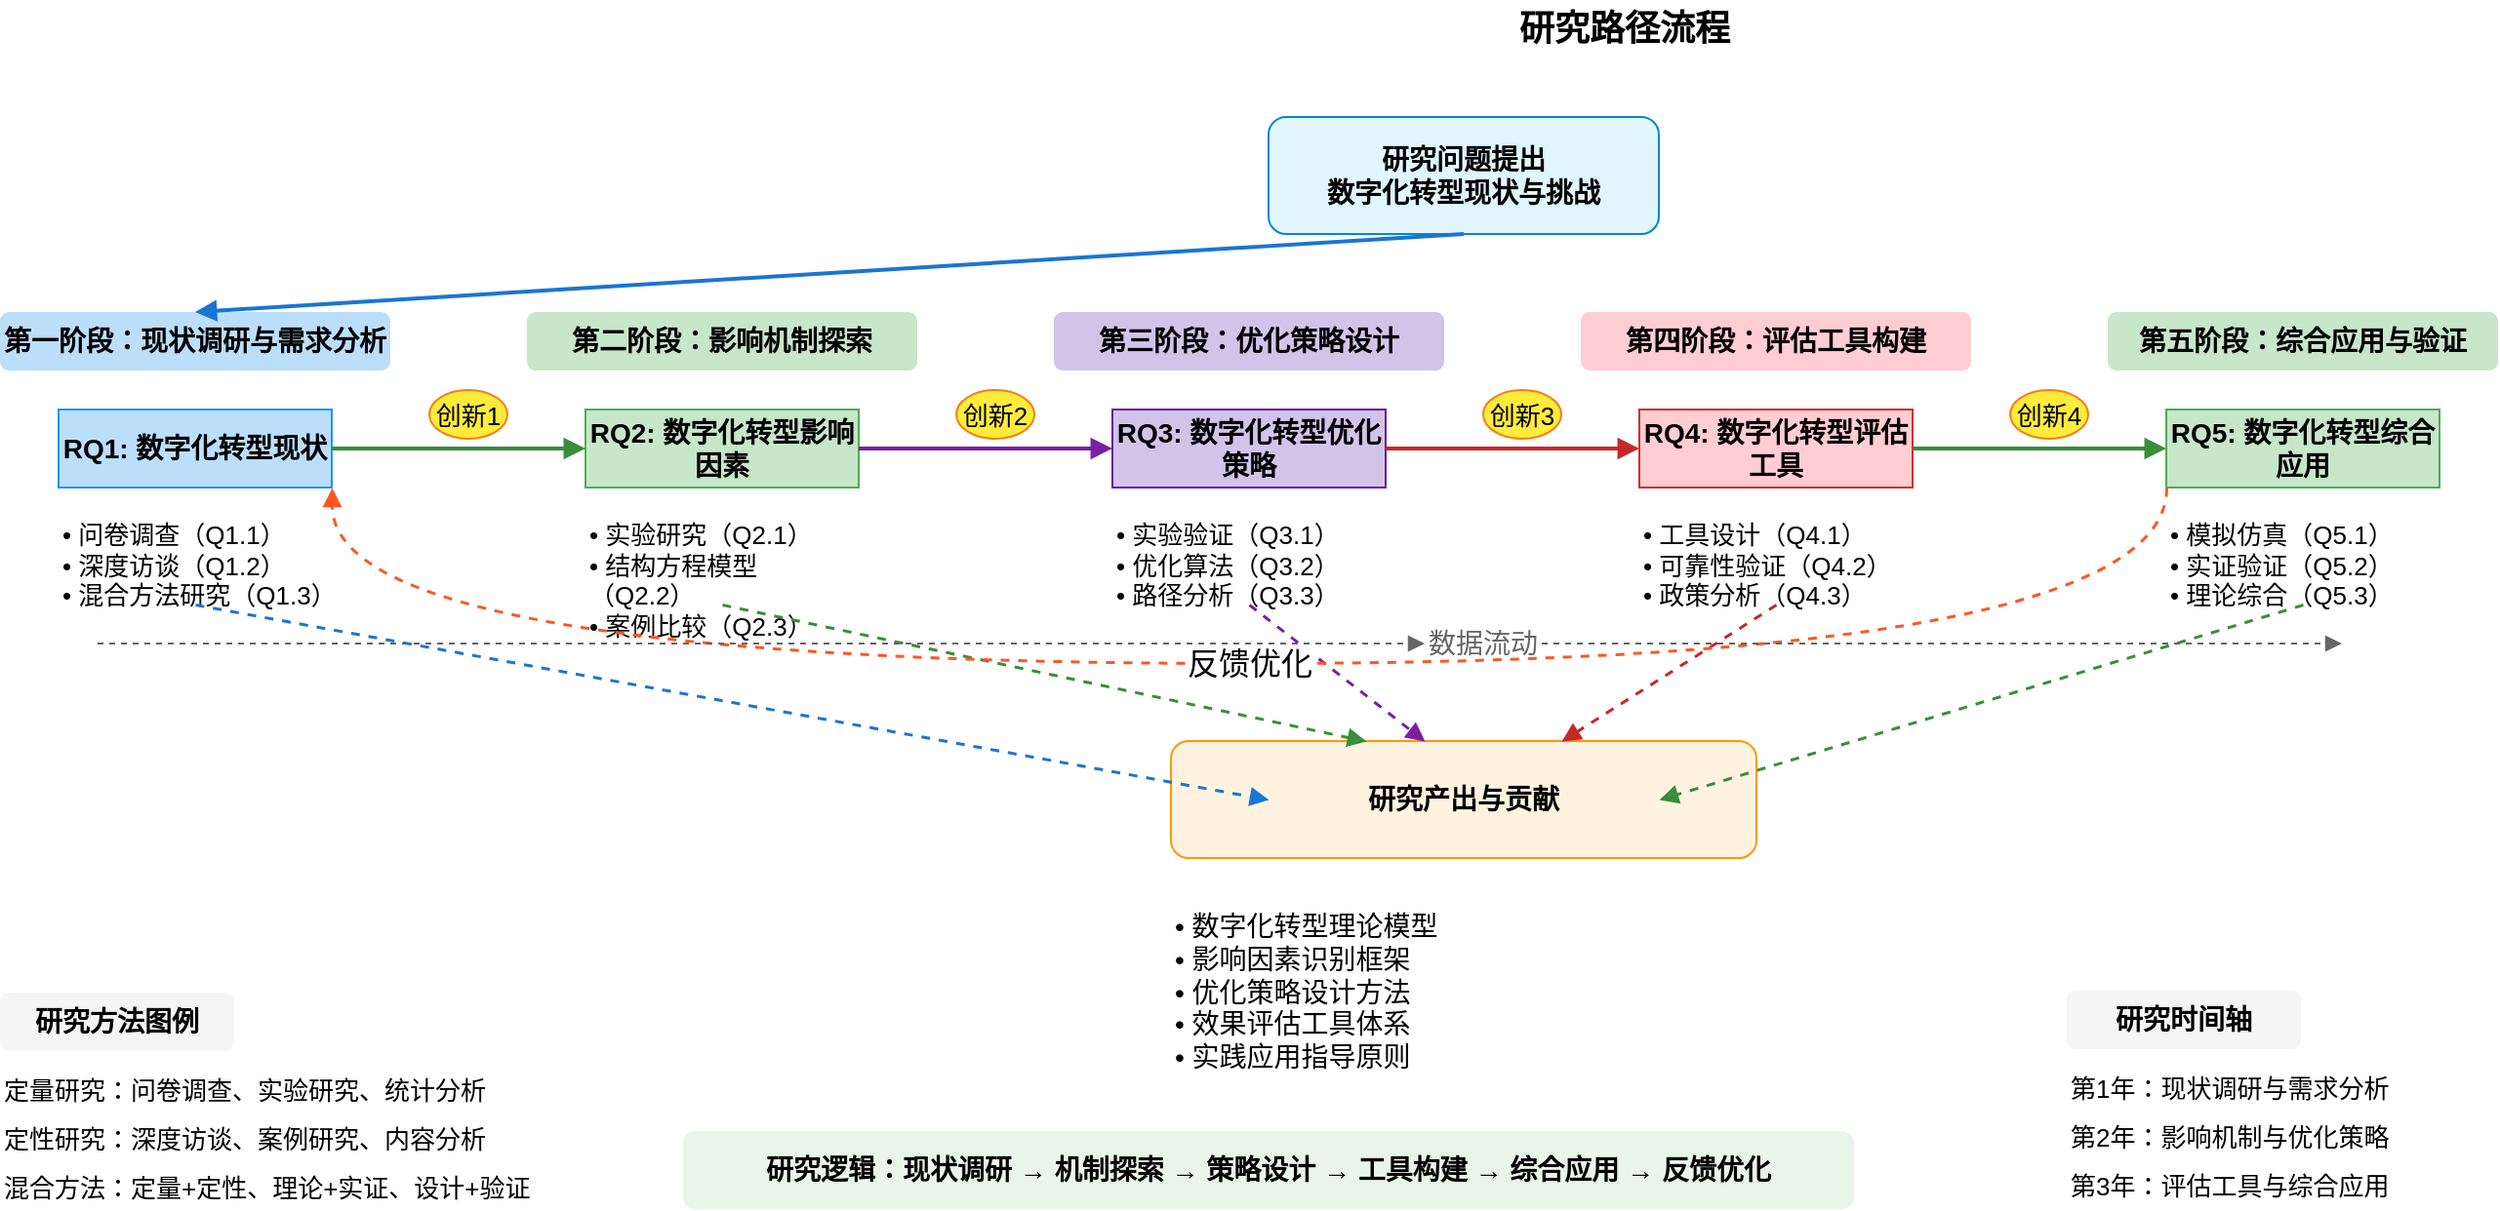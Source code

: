 <mxfile version="28.1.0">
  <diagram name="Page-1" id="diagram-1">
    <mxGraphModel dx="1420" dy="743" grid="1" gridSize="10" guides="1" tooltips="1" connect="1" arrows="1" fold="1" page="1" pageScale="1" pageWidth="1600" pageHeight="1200" background="#ffffff" math="0" shadow="0">
      <root>
        <mxCell id="0" />
        <mxCell id="1" parent="0" />
        <mxCell id="title" value="&amp;nbsp;研究路径流程" style="text;html=1;strokeColor=none;fillColor=none;align=center;verticalAlign=middle;whiteSpace=wrap;rounded=0;fontSize=18;fontStyle=1;" parent="1" vertex="1">
          <mxGeometry x="750" y="20" width="260" height="30" as="geometry" />
        </mxCell>
        <mxCell id="research-start" value="研究问题提出&#xa;数字化转型现状与挑战" style="rounded=1;whiteSpace=wrap;html=1;fillColor=#e1f5fe;strokeColor=#0288d1;fontSize=14;fontStyle=1;" parent="1" vertex="1">
          <mxGeometry x="700" y="80" width="200" height="60" as="geometry" />
        </mxCell>
        <mxCell id="stage1-title" value="第一阶段：现状调研与需求分析" style="text;html=1;strokeColor=none;fillColor=#bbdefb;align=center;verticalAlign=middle;whiteSpace=wrap;rounded=1;fontSize=14;fontStyle=1;" parent="1" vertex="1">
          <mxGeometry x="50" y="180" width="200" height="30" as="geometry" />
        </mxCell>
        <mxCell id="q1-box" value="RQ1: 数字化转型现状" style="rounded=0;whiteSpace=wrap;html=1;fillColor=#bbdefb;strokeColor=#2196f3;fontSize=14;fontStyle=1;" parent="1" vertex="1">
          <mxGeometry x="80" y="230" width="140" height="40" as="geometry" />
        </mxCell>
        <mxCell id="q1-methods" value="• 问卷调查（Q1.1）&#xa;• 深度访谈（Q1.2）&#xa;• 混合方法研究（Q1.3）" style="text;html=1;strokeColor=none;fillColor=none;align=left;verticalAlign=top;whiteSpace=wrap;rounded=0;fontSize=13;" parent="1" vertex="1">
          <mxGeometry x="80" y="280" width="140" height="50" as="geometry" />
        </mxCell>
        <mxCell id="stage2-title" value="第二阶段：影响机制探索" style="text;html=1;strokeColor=none;fillColor=#c8e6c9;align=center;verticalAlign=middle;whiteSpace=wrap;rounded=1;fontSize=14;fontStyle=1;" parent="1" vertex="1">
          <mxGeometry x="320" y="180" width="200" height="30" as="geometry" />
        </mxCell>
        <mxCell id="q2-box" value="RQ2: 数字化转型影响因素" style="rounded=0;whiteSpace=wrap;html=1;fillColor=#c8e6c9;strokeColor=#4caf50;fontSize=14;fontStyle=1;" parent="1" vertex="1">
          <mxGeometry x="350" y="230" width="140" height="40" as="geometry" />
        </mxCell>
        <mxCell id="q2-methods" value="• 实验研究（Q2.1）&#xa;• 结构方程模型（Q2.2）&#xa;• 案例比较（Q2.3）" style="text;html=1;strokeColor=none;fillColor=none;align=left;verticalAlign=top;whiteSpace=wrap;rounded=0;fontSize=13;" parent="1" vertex="1">
          <mxGeometry x="350" y="280" width="140" height="50" as="geometry" />
        </mxCell>
        <mxCell id="stage3-title" value="第三阶段：优化策略设计" style="text;html=1;strokeColor=none;fillColor=#d1c4e9;align=center;verticalAlign=middle;whiteSpace=wrap;rounded=1;fontSize=14;fontStyle=1;" parent="1" vertex="1">
          <mxGeometry x="590" y="180" width="200" height="30" as="geometry" />
        </mxCell>
        <mxCell id="q3-box" value="RQ3: 数字化转型优化策略" style="rounded=0;whiteSpace=wrap;html=1;fillColor=#d1c4e9;strokeColor=#6a1b9a;fontSize=14;fontStyle=1;" parent="1" vertex="1">
          <mxGeometry x="620" y="230" width="140" height="40" as="geometry" />
        </mxCell>
        <mxCell id="q3-methods" value="• 实验验证（Q3.1）&#xa;• 优化算法（Q3.2）&#xa;• 路径分析（Q3.3）" style="text;html=1;strokeColor=none;fillColor=none;align=left;verticalAlign=top;whiteSpace=wrap;rounded=0;fontSize=13;" parent="1" vertex="1">
          <mxGeometry x="620" y="280" width="140" height="50" as="geometry" />
        </mxCell>
        <mxCell id="stage4-title" value="第四阶段：评估工具构建" style="text;html=1;strokeColor=none;fillColor=#ffcdd2;align=center;verticalAlign=middle;whiteSpace=wrap;rounded=1;fontSize=14;fontStyle=1;" parent="1" vertex="1">
          <mxGeometry x="860" y="180" width="200" height="30" as="geometry" />
        </mxCell>
        <mxCell id="q4-box" value="RQ4: 数字化转型评估工具" style="rounded=0;whiteSpace=wrap;html=1;fillColor=#ffcdd2;strokeColor=#d32f2f;fontSize=14;fontStyle=1;" parent="1" vertex="1">
          <mxGeometry x="890" y="230" width="140" height="40" as="geometry" />
        </mxCell>
        <mxCell id="q4-methods" value="• 工具设计（Q4.1）&#xa;• 可靠性验证（Q4.2）&#xa;• 政策分析（Q4.3）" style="text;html=1;strokeColor=none;fillColor=none;align=left;verticalAlign=top;whiteSpace=wrap;rounded=0;fontSize=13;" parent="1" vertex="1">
          <mxGeometry x="890" y="280" width="140" height="50" as="geometry" />
        </mxCell>
        <mxCell id="stage5-title" value="第五阶段：综合应用与验证" style="text;html=1;strokeColor=none;fillColor=#c8e6c9;align=center;verticalAlign=middle;whiteSpace=wrap;rounded=1;fontSize=14;fontStyle=1;" parent="1" vertex="1">
          <mxGeometry x="1130" y="180" width="200" height="30" as="geometry" />
        </mxCell>
        <mxCell id="q5-box" value="RQ5: 数字化转型综合应用" style="rounded=0;whiteSpace=wrap;html=1;fillColor=#c8e6c9;strokeColor=#4caf50;fontSize=14;fontStyle=1;" parent="1" vertex="1">
          <mxGeometry x="1160" y="230" width="140" height="40" as="geometry" />
        </mxCell>
        <mxCell id="q5-methods" value="• 模拟仿真（Q5.1）&#xa;• 实证验证（Q5.2）&#xa;• 理论综合（Q5.3）" style="text;html=1;strokeColor=none;fillColor=none;align=left;verticalAlign=top;whiteSpace=wrap;rounded=0;fontSize=13;" parent="1" vertex="1">
          <mxGeometry x="1160" y="280" width="140" height="50" as="geometry" />
        </mxCell>
        <mxCell id="final-outputs" value="研究产出与贡献" style="rounded=1;whiteSpace=wrap;html=1;fillColor=#fff3e0;strokeColor=#ff9800;fontSize=14;fontStyle=1;" parent="1" vertex="1">
          <mxGeometry x="650" y="400" width="300" height="60" as="geometry" />
        </mxCell>
        <mxCell id="output-details" value="• 数字化转型理论模型&#xa;• 影响因素识别框架&#xa;• 优化策略设计方法&#xa;• 效果评估工具体系&#xa;• 实践应用指导原则" style="text;html=1;strokeColor=none;fillColor=none;align=left;verticalAlign=top;whiteSpace=wrap;rounded=0;fontSize=14;" parent="1" vertex="1">
          <mxGeometry x="650" y="480" width="300" height="80" as="geometry" />
        </mxCell>
        <mxCell id="arrow-start-to-stage1" value="" style="endArrow=block;html=1;rounded=0;strokeWidth=2;strokeColor=#1976d2;" parent="1" edge="1">
          <mxGeometry width="50" height="50" relative="1" as="geometry">
            <mxPoint x="800" y="140" as="sourcePoint" />
            <mxPoint x="150" y="180" as="targetPoint" />
          </mxGeometry>
        </mxCell>
        <mxCell id="arrow-stage1-to-stage2" value="" style="endArrow=block;html=1;rounded=0;strokeWidth=2;strokeColor=#388e3c;" parent="1" edge="1">
          <mxGeometry width="50" height="50" relative="1" as="geometry">
            <mxPoint x="220" y="250" as="sourcePoint" />
            <mxPoint x="350" y="250" as="targetPoint" />
          </mxGeometry>
        </mxCell>
        <mxCell id="arrow-stage2-to-stage3" value="" style="endArrow=block;html=1;rounded=0;strokeWidth=2;strokeColor=#7b1fa2;" parent="1" edge="1">
          <mxGeometry width="50" height="50" relative="1" as="geometry">
            <mxPoint x="490" y="250" as="sourcePoint" />
            <mxPoint x="620" y="250" as="targetPoint" />
          </mxGeometry>
        </mxCell>
        <mxCell id="arrow-stage3-to-stage4" value="" style="endArrow=block;html=1;rounded=0;strokeWidth=2;strokeColor=#c62828;" parent="1" edge="1">
          <mxGeometry width="50" height="50" relative="1" as="geometry">
            <mxPoint x="760" y="250" as="sourcePoint" />
            <mxPoint x="890" y="250" as="targetPoint" />
          </mxGeometry>
        </mxCell>
        <mxCell id="arrow-stage4-to-stage5" value="" style="endArrow=block;html=1;rounded=0;strokeWidth=2;strokeColor=#388e3c;" parent="1" edge="1">
          <mxGeometry width="50" height="50" relative="1" as="geometry">
            <mxPoint x="1030" y="250" as="sourcePoint" />
            <mxPoint x="1160" y="250" as="targetPoint" />
          </mxGeometry>
        </mxCell>
        <mxCell id="arrow-stage1-to-output" value="" style="endArrow=block;html=1;rounded=0;strokeWidth=1.5;strokeColor=#1976d2;dashed=1;" parent="1" edge="1">
          <mxGeometry width="50" height="50" relative="1" as="geometry">
            <mxPoint x="150" y="330" as="sourcePoint" />
            <mxPoint x="700" y="430" as="targetPoint" />
          </mxGeometry>
        </mxCell>
        <mxCell id="arrow-stage2-to-output" value="" style="endArrow=block;html=1;rounded=0;strokeWidth=1.5;strokeColor=#388e3c;dashed=1;" parent="1" edge="1">
          <mxGeometry width="50" height="50" relative="1" as="geometry">
            <mxPoint x="420" y="330" as="sourcePoint" />
            <mxPoint x="750" y="400" as="targetPoint" />
          </mxGeometry>
        </mxCell>
        <mxCell id="arrow-stage3-to-output" value="" style="endArrow=block;html=1;rounded=0;strokeWidth=1.5;strokeColor=#7b1fa2;dashed=1;" parent="1" edge="1">
          <mxGeometry width="50" height="50" relative="1" as="geometry">
            <mxPoint x="690" y="330" as="sourcePoint" />
            <mxPoint x="780" y="400" as="targetPoint" />
          </mxGeometry>
        </mxCell>
        <mxCell id="arrow-stage4-to-output" value="" style="endArrow=block;html=1;rounded=0;strokeWidth=1.5;strokeColor=#c62828;dashed=1;" parent="1" edge="1">
          <mxGeometry width="50" height="50" relative="1" as="geometry">
            <mxPoint x="960" y="330" as="sourcePoint" />
            <mxPoint x="850" y="400" as="targetPoint" />
          </mxGeometry>
        </mxCell>
        <mxCell id="arrow-stage5-to-output" value="" style="endArrow=block;html=1;rounded=0;strokeWidth=1.5;strokeColor=#388e3c;dashed=1;" parent="1" edge="1">
          <mxGeometry width="50" height="50" relative="1" as="geometry">
            <mxPoint x="1230" y="330" as="sourcePoint" />
            <mxPoint x="900" y="430" as="targetPoint" />
          </mxGeometry>
        </mxCell>
        <mxCell id="feedback-arrow1" value="反馈优化" style="endArrow=block;html=1;rounded=1;strokeWidth=1.5;strokeColor=#ff5722;dashed=1;curved=1;fontSize=16;" parent="1" edge="1">
          <mxGeometry width="50" height="50" relative="1" as="geometry">
            <mxPoint x="1160" y="270" as="sourcePoint" />
            <mxPoint x="220" y="270" as="targetPoint" />
            <Array as="points">
              <mxPoint x="1160" y="360" />
              <mxPoint x="220" y="360" />
            </Array>
          </mxGeometry>
        </mxCell>
        <mxCell id="method-legend" value="研究方法图例" style="text;html=1;strokeColor=none;fillColor=#f5f5f5;align=center;verticalAlign=middle;whiteSpace=wrap;rounded=1;fontSize=14;fontStyle=1;" parent="1" vertex="1">
          <mxGeometry x="50" y="529" width="120" height="30" as="geometry" />
        </mxCell>
        <mxCell id="legend-quantitative" value="定量研究：问卷调查、实验研究、统计分析" style="text;html=1;strokeColor=none;fillColor=none;align=left;verticalAlign=middle;whiteSpace=wrap;rounded=0;fontSize=13;" parent="1" vertex="1">
          <mxGeometry x="50" y="569" width="280" height="20" as="geometry" />
        </mxCell>
        <mxCell id="legend-qualitative" value="定性研究：深度访谈、案例研究、内容分析" style="text;html=1;strokeColor=none;fillColor=none;align=left;verticalAlign=middle;whiteSpace=wrap;rounded=0;fontSize=13;" parent="1" vertex="1">
          <mxGeometry x="50" y="594" width="280" height="20" as="geometry" />
        </mxCell>
        <mxCell id="legend-mixed" value="混合方法：定量+定性、理论+实证、设计+验证" style="text;html=1;strokeColor=none;fillColor=none;align=left;verticalAlign=middle;whiteSpace=wrap;rounded=0;fontSize=13;" parent="1" vertex="1">
          <mxGeometry x="50" y="619" width="280" height="20" as="geometry" />
        </mxCell>
        <mxCell id="timeline-title" value="研究时间轴" style="text;html=1;strokeColor=none;fillColor=#f5f5f5;align=center;verticalAlign=middle;whiteSpace=wrap;rounded=1;fontSize=14;fontStyle=1;" parent="1" vertex="1">
          <mxGeometry x="1109" y="528" width="120" height="30" as="geometry" />
        </mxCell>
        <mxCell id="timeline-year1" value="第1年：现状调研与需求分析" style="text;html=1;strokeColor=none;fillColor=none;align=left;verticalAlign=middle;whiteSpace=wrap;rounded=0;fontSize=13;" parent="1" vertex="1">
          <mxGeometry x="1109" y="568" width="200" height="20" as="geometry" />
        </mxCell>
        <mxCell id="timeline-year2" value="第2年：影响机制与优化策略" style="text;html=1;strokeColor=none;fillColor=none;align=left;verticalAlign=middle;whiteSpace=wrap;rounded=0;fontSize=13;" parent="1" vertex="1">
          <mxGeometry x="1109" y="593" width="200" height="20" as="geometry" />
        </mxCell>
        <mxCell id="timeline-year3" value="第3年：评估工具与综合应用" style="text;html=1;strokeColor=none;fillColor=none;align=left;verticalAlign=middle;whiteSpace=wrap;rounded=0;fontSize=13;" parent="1" vertex="1">
          <mxGeometry x="1109" y="618" width="200" height="20" as="geometry" />
        </mxCell>
        <mxCell id="logic-explanation" value="研究逻辑：现状调研 → 机制探索 → 策略设计 → 工具构建 → 综合应用 → 反馈优化" style="text;html=1;strokeColor=none;fillColor=#e8f5e8;align=center;verticalAlign=middle;whiteSpace=wrap;rounded=1;fontSize=14;fontStyle=1;" parent="1" vertex="1">
          <mxGeometry x="400" y="600" width="600" height="40" as="geometry" />
        </mxCell>
        <mxCell id="innovation-point1" value="创新1" style="ellipse;whiteSpace=wrap;html=1;fillColor=#ffeb3b;strokeColor=#f57f17;fontSize=13;" parent="1" vertex="1">
          <mxGeometry x="270" y="220" width="40" height="25" as="geometry" />
        </mxCell>
        <mxCell id="innovation-point2" value="创新2" style="ellipse;whiteSpace=wrap;html=1;fillColor=#ffeb3b;strokeColor=#f57f17;fontSize=13;" parent="1" vertex="1">
          <mxGeometry x="540" y="220" width="40" height="25" as="geometry" />
        </mxCell>
        <mxCell id="innovation-point3" value="创新3" style="ellipse;whiteSpace=wrap;html=1;fillColor=#ffeb3b;strokeColor=#f57f17;fontSize=13;" parent="1" vertex="1">
          <mxGeometry x="810" y="220" width="40" height="25" as="geometry" />
        </mxCell>
        <mxCell id="innovation-point4" value="创新4" style="ellipse;whiteSpace=wrap;html=1;fillColor=#ffeb3b;strokeColor=#f57f17;fontSize=13;" parent="1" vertex="1">
          <mxGeometry x="1080" y="220" width="40" height="25" as="geometry" />
        </mxCell>
        <mxCell id="data-flow-line" value="" style="endArrow=block;html=1;rounded=0;strokeWidth=1;strokeColor=#666666;dashed=1;" parent="1" edge="1" source="data-flow-label">
          <mxGeometry width="50" height="50" relative="1" as="geometry">
            <mxPoint x="100" y="350" as="sourcePoint" />
            <mxPoint x="1250" y="350" as="targetPoint" />
          </mxGeometry>
        </mxCell>
        <mxCell id="Lk2X9RSUUeYeKIX4_uJz-1" value="" style="endArrow=block;html=1;rounded=0;strokeWidth=1;strokeColor=#666666;dashed=1;" edge="1" parent="1" target="data-flow-label">
          <mxGeometry width="50" height="50" relative="1" as="geometry">
            <mxPoint x="100" y="350" as="sourcePoint" />
            <mxPoint x="1250" y="350" as="targetPoint" />
          </mxGeometry>
        </mxCell>
        <mxCell id="data-flow-label" value="数据流动" style="text;html=1;strokeColor=none;fillColor=none;align=center;verticalAlign=middle;whiteSpace=wrap;rounded=0;fontSize=14;fontColor=#666666;" parent="1" vertex="1">
          <mxGeometry x="780" y="340" width="60" height="20" as="geometry" />
        </mxCell>
      </root>
    </mxGraphModel>
  </diagram>
</mxfile>

